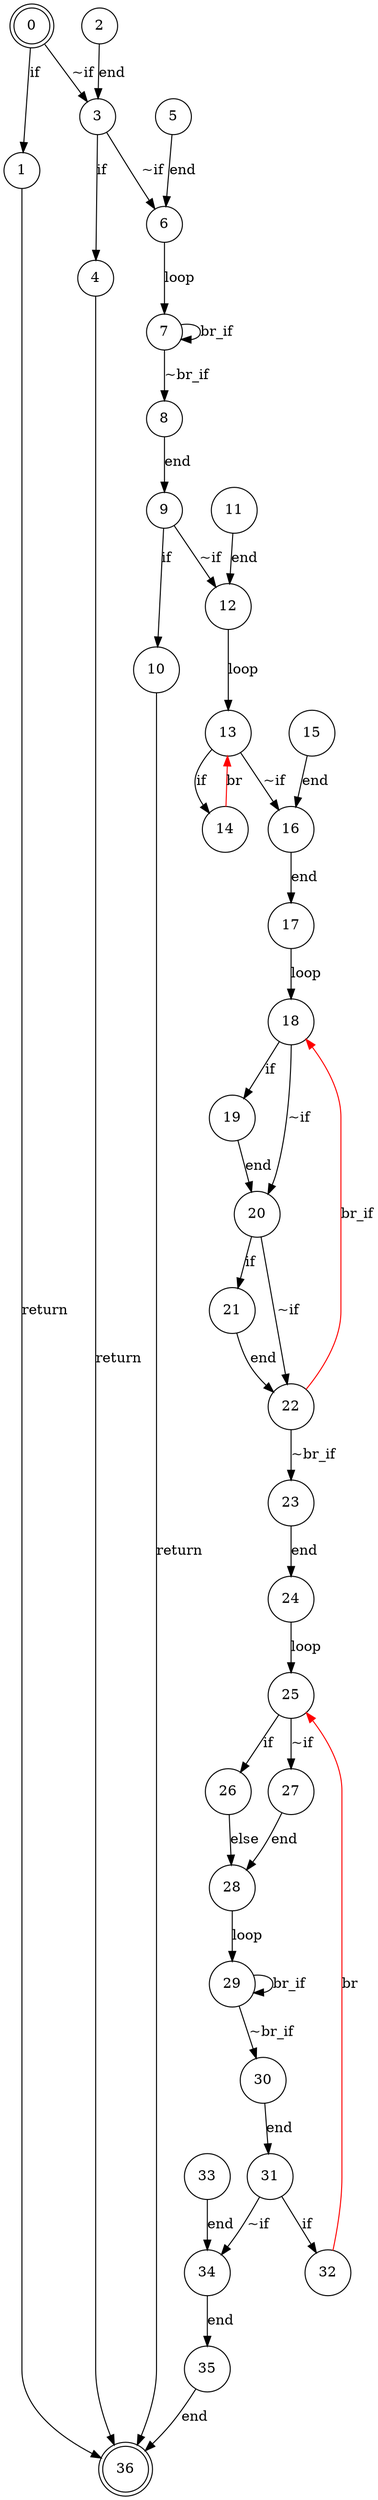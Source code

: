 digraph finite_state_machine {
    node [shape = doublecircle]; 0 36;
    node [shape = circle];
    0 -> 1[label = "if"];
    0 -> 3[label = "~if"];
    1 -> 36[label = "return"];
    2 -> 3[label = "end"];
    3 -> 4[label = "if"];
    3 -> 6[label = "~if"];
    4 -> 36[label = "return"];
    5 -> 6[label = "end"];
    6 -> 7[label = "loop"];
    7 -> 8[label = "~br_if"];
    7 -> 7[label = "br_if"];
    8 -> 9[label = "end"];
    9 -> 10[label = "if"];
    9 -> 12[label = "~if"];
    10 -> 36[label = "return"];
    11 -> 12[label = "end"];
    12 -> 13[label = "loop"];
    13 -> 14[label = "if"];
    13 -> 16[label = "~if"];
    14 -> 13[color="red" label = "br"];
    15 -> 16[label = "end"];
    16 -> 17[label = "end"];
    17 -> 18[label = "loop"];
    18 -> 19[label = "if"];
    18 -> 20[label = "~if"];
    19 -> 20[label = "end"];
    20 -> 21[label = "if"];
    20 -> 22[label = "~if"];
    21 -> 22[label = "end"];
    22 -> 23[label = "~br_if"];
    22 -> 18[color="red" label = "br_if"];
    23 -> 24[label = "end"];
    24 -> 25[label = "loop"];
    25 -> 26[label = "if"];
    25 -> 27[label = "~if"];
    26 -> 28[label = "else"];
    27 -> 28[label = "end"];
    28 -> 29[label = "loop"];
    29 -> 30[label = "~br_if"];
    29 -> 29[label = "br_if"];
    30 -> 31[label = "end"];
    31 -> 32[label = "if"];
    31 -> 34[label = "~if"];
    32 -> 25[color="red" label = "br"];
    33 -> 34[label = "end"];
    34 -> 35[label = "end"];
    35 -> 36[label = "end"];
}
